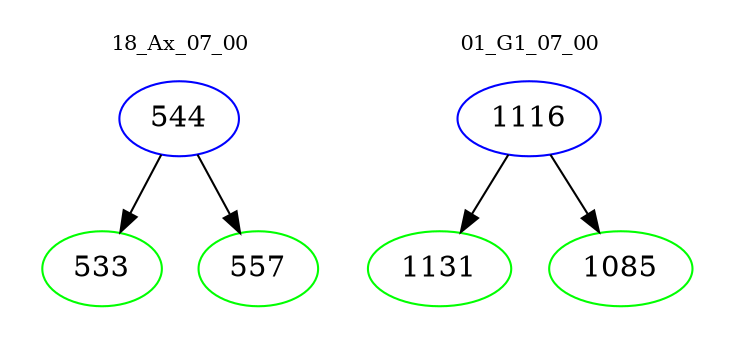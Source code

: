 digraph{
subgraph cluster_0 {
color = white
label = "18_Ax_07_00";
fontsize=10;
T0_544 [label="544", color="blue"]
T0_544 -> T0_533 [color="black"]
T0_533 [label="533", color="green"]
T0_544 -> T0_557 [color="black"]
T0_557 [label="557", color="green"]
}
subgraph cluster_1 {
color = white
label = "01_G1_07_00";
fontsize=10;
T1_1116 [label="1116", color="blue"]
T1_1116 -> T1_1131 [color="black"]
T1_1131 [label="1131", color="green"]
T1_1116 -> T1_1085 [color="black"]
T1_1085 [label="1085", color="green"]
}
}
